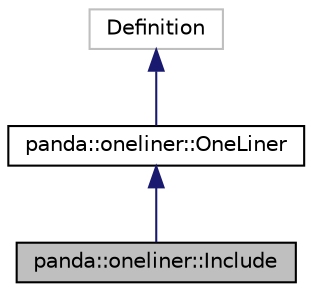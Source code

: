 digraph G
{
  edge [fontname="Helvetica",fontsize="10",labelfontname="Helvetica",labelfontsize="10"];
  node [fontname="Helvetica",fontsize="10",shape=record];
  Node1 [label="panda::oneliner::Include",height=0.2,width=0.4,color="black", fillcolor="grey75", style="filled" fontcolor="black"];
  Node2 -> Node1 [dir=back,color="midnightblue",fontsize="10",style="solid"];
  Node2 [label="panda::oneliner::OneLiner",height=0.2,width=0.4,color="black", fillcolor="white", style="filled",URL="$classpanda_1_1oneliner_1_1OneLiner.html"];
  Node3 -> Node2 [dir=back,color="midnightblue",fontsize="10",style="solid"];
  Node3 [label="Definition",height=0.2,width=0.4,color="grey75", fillcolor="white", style="filled"];
}
